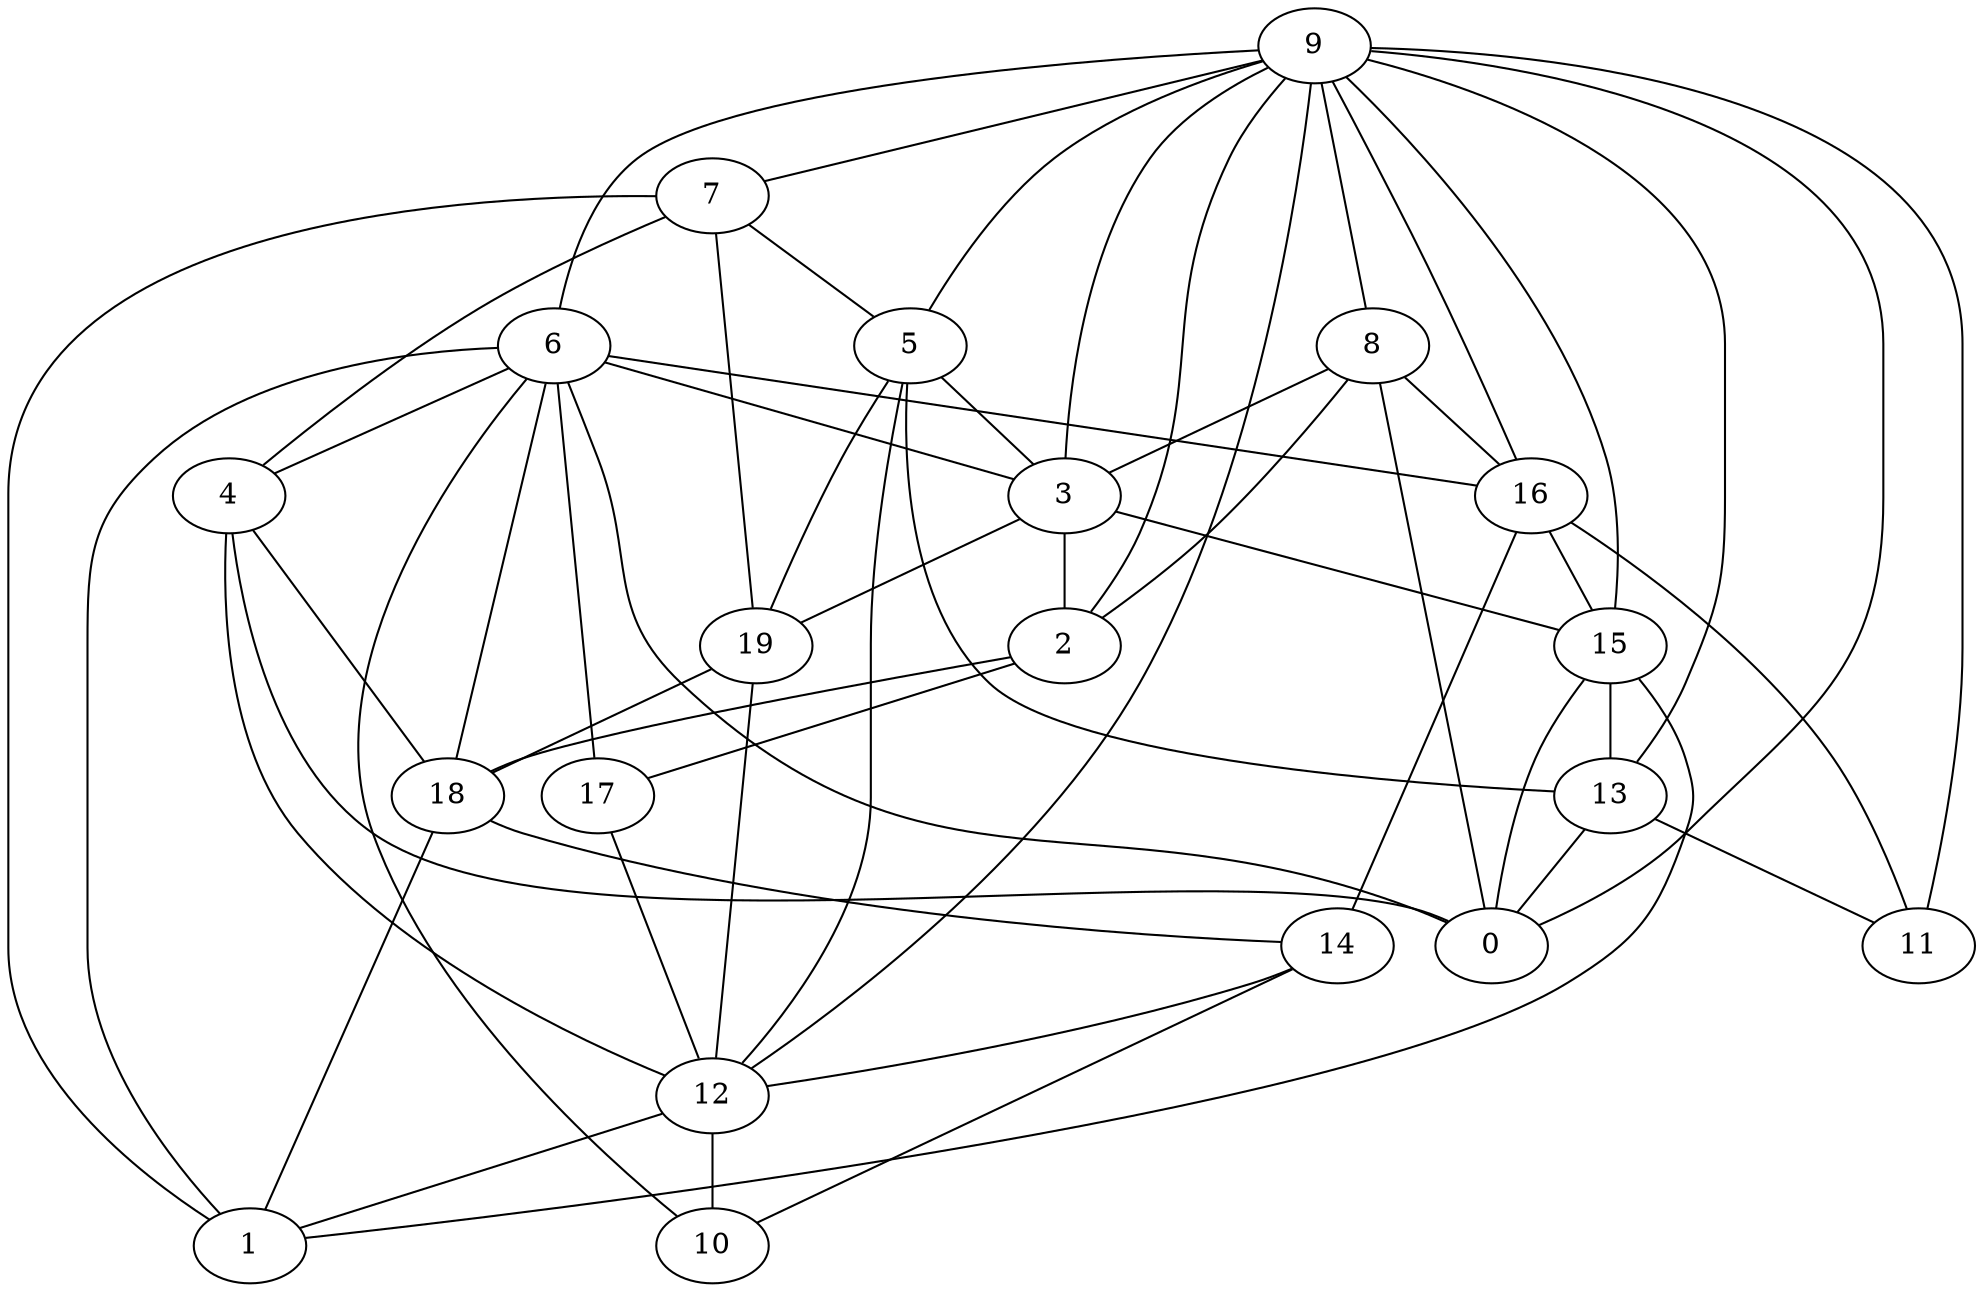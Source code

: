 digraph GG_graph {

subgraph G_graph {
edge [color = black]
"4" -> "0" [dir = none]
"4" -> "18" [dir = none]
"4" -> "12" [dir = none]
"12" -> "10" [dir = none]
"12" -> "1" [dir = none]
"17" -> "12" [dir = none]
"7" -> "1" [dir = none]
"7" -> "5" [dir = none]
"7" -> "19" [dir = none]
"7" -> "4" [dir = none]
"5" -> "12" [dir = none]
"5" -> "19" [dir = none]
"5" -> "3" [dir = none]
"5" -> "13" [dir = none]
"13" -> "11" [dir = none]
"13" -> "0" [dir = none]
"15" -> "0" [dir = none]
"15" -> "13" [dir = none]
"15" -> "1" [dir = none]
"3" -> "15" [dir = none]
"3" -> "2" [dir = none]
"3" -> "19" [dir = none]
"16" -> "14" [dir = none]
"16" -> "15" [dir = none]
"16" -> "11" [dir = none]
"8" -> "3" [dir = none]
"8" -> "16" [dir = none]
"8" -> "2" [dir = none]
"8" -> "0" [dir = none]
"9" -> "3" [dir = none]
"9" -> "5" [dir = none]
"9" -> "13" [dir = none]
"9" -> "7" [dir = none]
"9" -> "0" [dir = none]
"9" -> "15" [dir = none]
"9" -> "11" [dir = none]
"9" -> "8" [dir = none]
"9" -> "16" [dir = none]
"9" -> "12" [dir = none]
"9" -> "6" [dir = none]
"9" -> "2" [dir = none]
"18" -> "1" [dir = none]
"18" -> "14" [dir = none]
"14" -> "10" [dir = none]
"14" -> "12" [dir = none]
"6" -> "16" [dir = none]
"6" -> "1" [dir = none]
"6" -> "18" [dir = none]
"6" -> "3" [dir = none]
"6" -> "17" [dir = none]
"6" -> "4" [dir = none]
"6" -> "0" [dir = none]
"6" -> "10" [dir = none]
"19" -> "18" [dir = none]
"19" -> "12" [dir = none]
"2" -> "18" [dir = none]
"2" -> "17" [dir = none]
}

}
